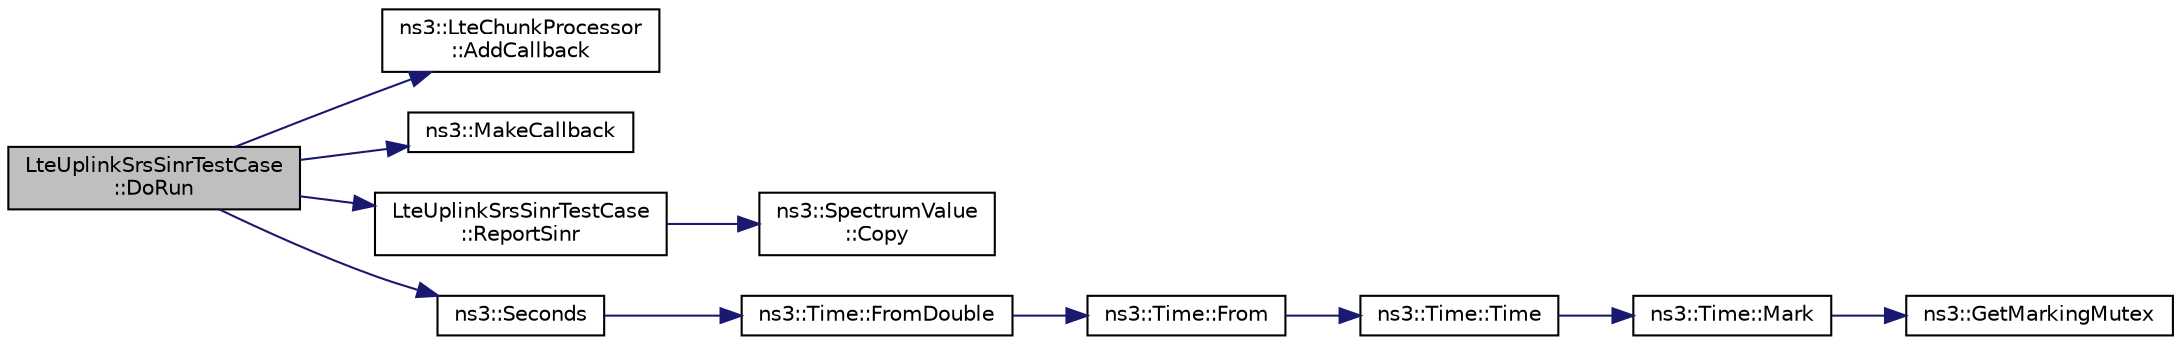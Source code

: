digraph "LteUplinkSrsSinrTestCase::DoRun"
{
  edge [fontname="Helvetica",fontsize="10",labelfontname="Helvetica",labelfontsize="10"];
  node [fontname="Helvetica",fontsize="10",shape=record];
  rankdir="LR";
  Node1 [label="LteUplinkSrsSinrTestCase\l::DoRun",height=0.2,width=0.4,color="black", fillcolor="grey75", style="filled", fontcolor="black"];
  Node1 -> Node2 [color="midnightblue",fontsize="10",style="solid"];
  Node2 [label="ns3::LteChunkProcessor\l::AddCallback",height=0.2,width=0.4,color="black", fillcolor="white", style="filled",URL="$d9/da9/classns3_1_1LteChunkProcessor.html#a122d4a00d72e68a0a8b2cbdd165cdfd8",tooltip="Add callback to list. "];
  Node1 -> Node3 [color="midnightblue",fontsize="10",style="solid"];
  Node3 [label="ns3::MakeCallback",height=0.2,width=0.4,color="black", fillcolor="white", style="filled",URL="$dd/de0/group__makecallbackmemptr.html#ga9376283685aa99d204048d6a4b7610a4"];
  Node1 -> Node4 [color="midnightblue",fontsize="10",style="solid"];
  Node4 [label="LteUplinkSrsSinrTestCase\l::ReportSinr",height=0.2,width=0.4,color="black", fillcolor="white", style="filled",URL="$df/d14/classLteUplinkSrsSinrTestCase.html#a18b2dde96beaf833a2af98219b8a57e8"];
  Node4 -> Node5 [color="midnightblue",fontsize="10",style="solid"];
  Node5 [label="ns3::SpectrumValue\l::Copy",height=0.2,width=0.4,color="black", fillcolor="white", style="filled",URL="$d5/d6e/classns3_1_1SpectrumValue.html#a2b5dc6d7a862e9036b2edd01cadaec69"];
  Node1 -> Node6 [color="midnightblue",fontsize="10",style="solid"];
  Node6 [label="ns3::Seconds",height=0.2,width=0.4,color="black", fillcolor="white", style="filled",URL="$d1/dec/group__timecivil.html#ga33c34b816f8ff6628e33d5c8e9713b9e"];
  Node6 -> Node7 [color="midnightblue",fontsize="10",style="solid"];
  Node7 [label="ns3::Time::FromDouble",height=0.2,width=0.4,color="black", fillcolor="white", style="filled",URL="$dc/d04/classns3_1_1Time.html#a60e845f4a74e62495b86356afe604cb4"];
  Node7 -> Node8 [color="midnightblue",fontsize="10",style="solid"];
  Node8 [label="ns3::Time::From",height=0.2,width=0.4,color="black", fillcolor="white", style="filled",URL="$dc/d04/classns3_1_1Time.html#a34e4acc13d0e08cc8cb9cd3b838b9baf"];
  Node8 -> Node9 [color="midnightblue",fontsize="10",style="solid"];
  Node9 [label="ns3::Time::Time",height=0.2,width=0.4,color="black", fillcolor="white", style="filled",URL="$dc/d04/classns3_1_1Time.html#a8a39dc1b8cbbd7fe6d940e492d1b925e"];
  Node9 -> Node10 [color="midnightblue",fontsize="10",style="solid"];
  Node10 [label="ns3::Time::Mark",height=0.2,width=0.4,color="black", fillcolor="white", style="filled",URL="$dc/d04/classns3_1_1Time.html#aa7eef2a1119c1c4855d99f1e83d44c54"];
  Node10 -> Node11 [color="midnightblue",fontsize="10",style="solid"];
  Node11 [label="ns3::GetMarkingMutex",height=0.2,width=0.4,color="black", fillcolor="white", style="filled",URL="$d7/d2e/namespacens3.html#ac4356aa982bd2ddb0f7ebbf94539919d"];
}
